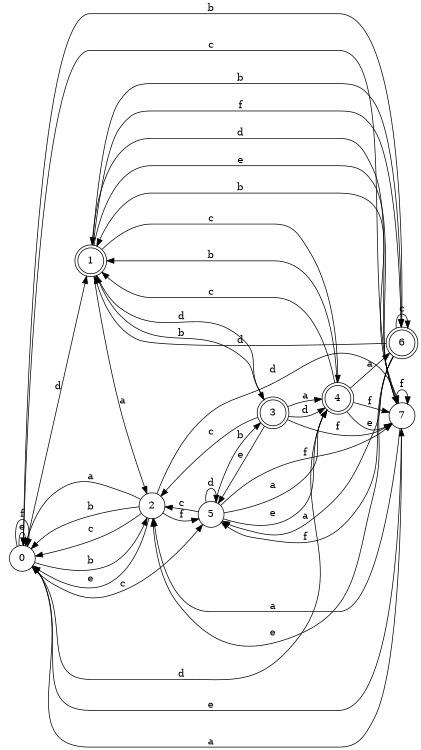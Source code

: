 digraph n7_7 {
__start0 [label="" shape="none"];

rankdir=LR;
size="8,5";

s0 [style="filled", color="black", fillcolor="white" shape="circle", label="0"];
s1 [style="rounded,filled", color="black", fillcolor="white" shape="doublecircle", label="1"];
s2 [style="filled", color="black", fillcolor="white" shape="circle", label="2"];
s3 [style="rounded,filled", color="black", fillcolor="white" shape="doublecircle", label="3"];
s4 [style="rounded,filled", color="black", fillcolor="white" shape="doublecircle", label="4"];
s5 [style="filled", color="black", fillcolor="white" shape="circle", label="5"];
s6 [style="rounded,filled", color="black", fillcolor="white" shape="doublecircle", label="6"];
s7 [style="filled", color="black", fillcolor="white" shape="circle", label="7"];
s0 -> s7 [label="a"];
s0 -> s2 [label="b"];
s0 -> s5 [label="c"];
s0 -> s1 [label="d"];
s0 -> s0 [label="e"];
s0 -> s0 [label="f"];
s1 -> s2 [label="a"];
s1 -> s6 [label="b"];
s1 -> s4 [label="c"];
s1 -> s3 [label="d"];
s1 -> s7 [label="e"];
s1 -> s6 [label="f"];
s2 -> s0 [label="a"];
s2 -> s0 [label="b"];
s2 -> s0 [label="c"];
s2 -> s7 [label="d"];
s2 -> s0 [label="e"];
s2 -> s5 [label="f"];
s3 -> s4 [label="a"];
s3 -> s1 [label="b"];
s3 -> s2 [label="c"];
s3 -> s4 [label="d"];
s3 -> s5 [label="e"];
s3 -> s7 [label="f"];
s4 -> s6 [label="a"];
s4 -> s1 [label="b"];
s4 -> s1 [label="c"];
s4 -> s0 [label="d"];
s4 -> s7 [label="e"];
s4 -> s7 [label="f"];
s5 -> s4 [label="a"];
s5 -> s3 [label="b"];
s5 -> s2 [label="c"];
s5 -> s5 [label="d"];
s5 -> s4 [label="e"];
s5 -> s7 [label="f"];
s6 -> s5 [label="a"];
s6 -> s0 [label="b"];
s6 -> s6 [label="c"];
s6 -> s1 [label="d"];
s6 -> s2 [label="e"];
s6 -> s5 [label="f"];
s7 -> s2 [label="a"];
s7 -> s1 [label="b"];
s7 -> s0 [label="c"];
s7 -> s1 [label="d"];
s7 -> s0 [label="e"];
s7 -> s7 [label="f"];

}